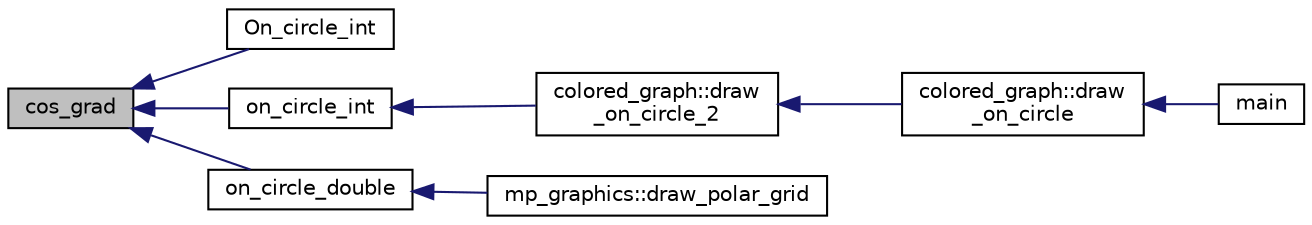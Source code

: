 digraph "cos_grad"
{
  edge [fontname="Helvetica",fontsize="10",labelfontname="Helvetica",labelfontsize="10"];
  node [fontname="Helvetica",fontsize="10",shape=record];
  rankdir="LR";
  Node16 [label="cos_grad",height=0.2,width=0.4,color="black", fillcolor="grey75", style="filled", fontcolor="black"];
  Node16 -> Node17 [dir="back",color="midnightblue",fontsize="10",style="solid",fontname="Helvetica"];
  Node17 [label="On_circle_int",height=0.2,width=0.4,color="black", fillcolor="white", style="filled",URL="$d2/dfb/solid_8_c.html#a3bb3495d21ca355a81818dd6012881eb"];
  Node16 -> Node18 [dir="back",color="midnightblue",fontsize="10",style="solid",fontname="Helvetica"];
  Node18 [label="on_circle_int",height=0.2,width=0.4,color="black", fillcolor="white", style="filled",URL="$d7/d04/graphics_8h.html#a4c1cb8659cfd62a9742b3d12c6f5397f"];
  Node18 -> Node19 [dir="back",color="midnightblue",fontsize="10",style="solid",fontname="Helvetica"];
  Node19 [label="colored_graph::draw\l_on_circle_2",height=0.2,width=0.4,color="black", fillcolor="white", style="filled",URL="$dc/de2/classcolored__graph.html#a5491c0aa5ba7e60fb694fe7fbbc5ce8a"];
  Node19 -> Node20 [dir="back",color="midnightblue",fontsize="10",style="solid",fontname="Helvetica"];
  Node20 [label="colored_graph::draw\l_on_circle",height=0.2,width=0.4,color="black", fillcolor="white", style="filled",URL="$dc/de2/classcolored__graph.html#af5b7af38772c569cc0d6ab1d7c1fe20b"];
  Node20 -> Node21 [dir="back",color="midnightblue",fontsize="10",style="solid",fontname="Helvetica"];
  Node21 [label="main",height=0.2,width=0.4,color="black", fillcolor="white", style="filled",URL="$d2/dfa/draw__colored__graph_8_c.html#a3c04138a5bfe5d72780bb7e82a18e627"];
  Node16 -> Node22 [dir="back",color="midnightblue",fontsize="10",style="solid",fontname="Helvetica"];
  Node22 [label="on_circle_double",height=0.2,width=0.4,color="black", fillcolor="white", style="filled",URL="$d7/d04/graphics_8h.html#a77c6449b834be197cdf194bcf7d0a0fc"];
  Node22 -> Node23 [dir="back",color="midnightblue",fontsize="10",style="solid",fontname="Helvetica"];
  Node23 [label="mp_graphics::draw_polar_grid",height=0.2,width=0.4,color="black", fillcolor="white", style="filled",URL="$da/d2c/classmp__graphics.html#a6fddb7e055dd8099413f41489342fcff"];
}
